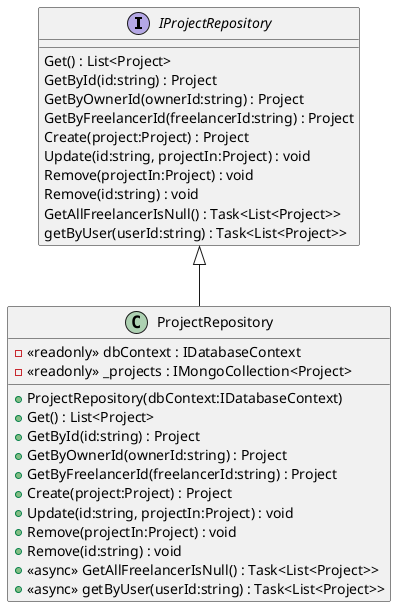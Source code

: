 @startuml
interface IProjectRepository {
    Get() : List<Project>
    GetById(id:string) : Project
    GetByOwnerId(ownerId:string) : Project
    GetByFreelancerId(freelancerId:string) : Project
    Create(project:Project) : Project
    Update(id:string, projectIn:Project) : void
    Remove(projectIn:Project) : void
    Remove(id:string) : void
    GetAllFreelancerIsNull() : Task<List<Project>>
    getByUser(userId:string) : Task<List<Project>>
}
class ProjectRepository {
    - <<readonly>> dbContext : IDatabaseContext
    - <<readonly>> _projects : IMongoCollection<Project>
    + ProjectRepository(dbContext:IDatabaseContext)
    + Get() : List<Project>
    + GetById(id:string) : Project
    + GetByOwnerId(ownerId:string) : Project
    + GetByFreelancerId(freelancerId:string) : Project
    + Create(project:Project) : Project
    + Update(id:string, projectIn:Project) : void
    + Remove(projectIn:Project) : void
    + Remove(id:string) : void
    + <<async>> GetAllFreelancerIsNull() : Task<List<Project>>
    + <<async>> getByUser(userId:string) : Task<List<Project>>
}
IProjectRepository <|-- ProjectRepository
@enduml
